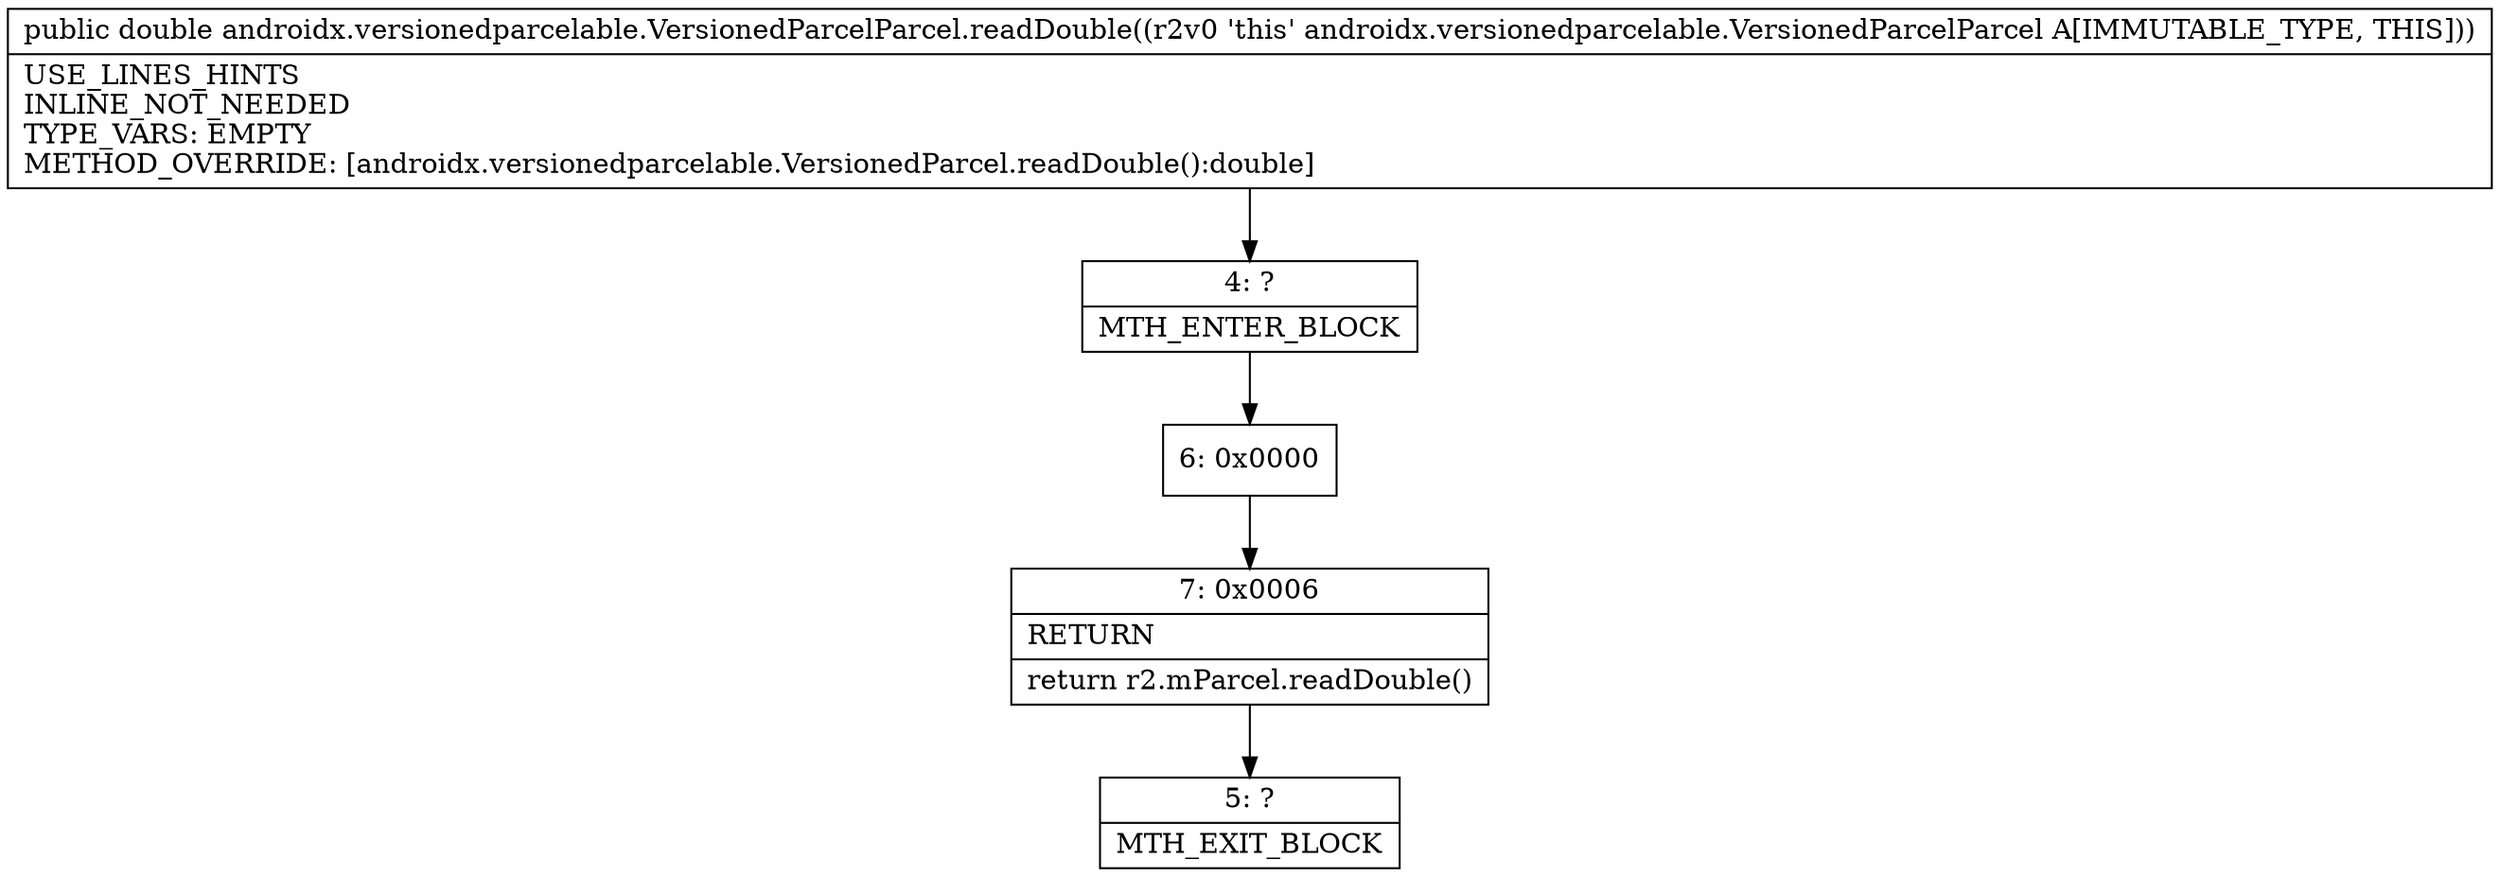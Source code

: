 digraph "CFG forandroidx.versionedparcelable.VersionedParcelParcel.readDouble()D" {
Node_4 [shape=record,label="{4\:\ ?|MTH_ENTER_BLOCK\l}"];
Node_6 [shape=record,label="{6\:\ 0x0000}"];
Node_7 [shape=record,label="{7\:\ 0x0006|RETURN\l|return r2.mParcel.readDouble()\l}"];
Node_5 [shape=record,label="{5\:\ ?|MTH_EXIT_BLOCK\l}"];
MethodNode[shape=record,label="{public double androidx.versionedparcelable.VersionedParcelParcel.readDouble((r2v0 'this' androidx.versionedparcelable.VersionedParcelParcel A[IMMUTABLE_TYPE, THIS]))  | USE_LINES_HINTS\lINLINE_NOT_NEEDED\lTYPE_VARS: EMPTY\lMETHOD_OVERRIDE: [androidx.versionedparcelable.VersionedParcel.readDouble():double]\l}"];
MethodNode -> Node_4;Node_4 -> Node_6;
Node_6 -> Node_7;
Node_7 -> Node_5;
}

